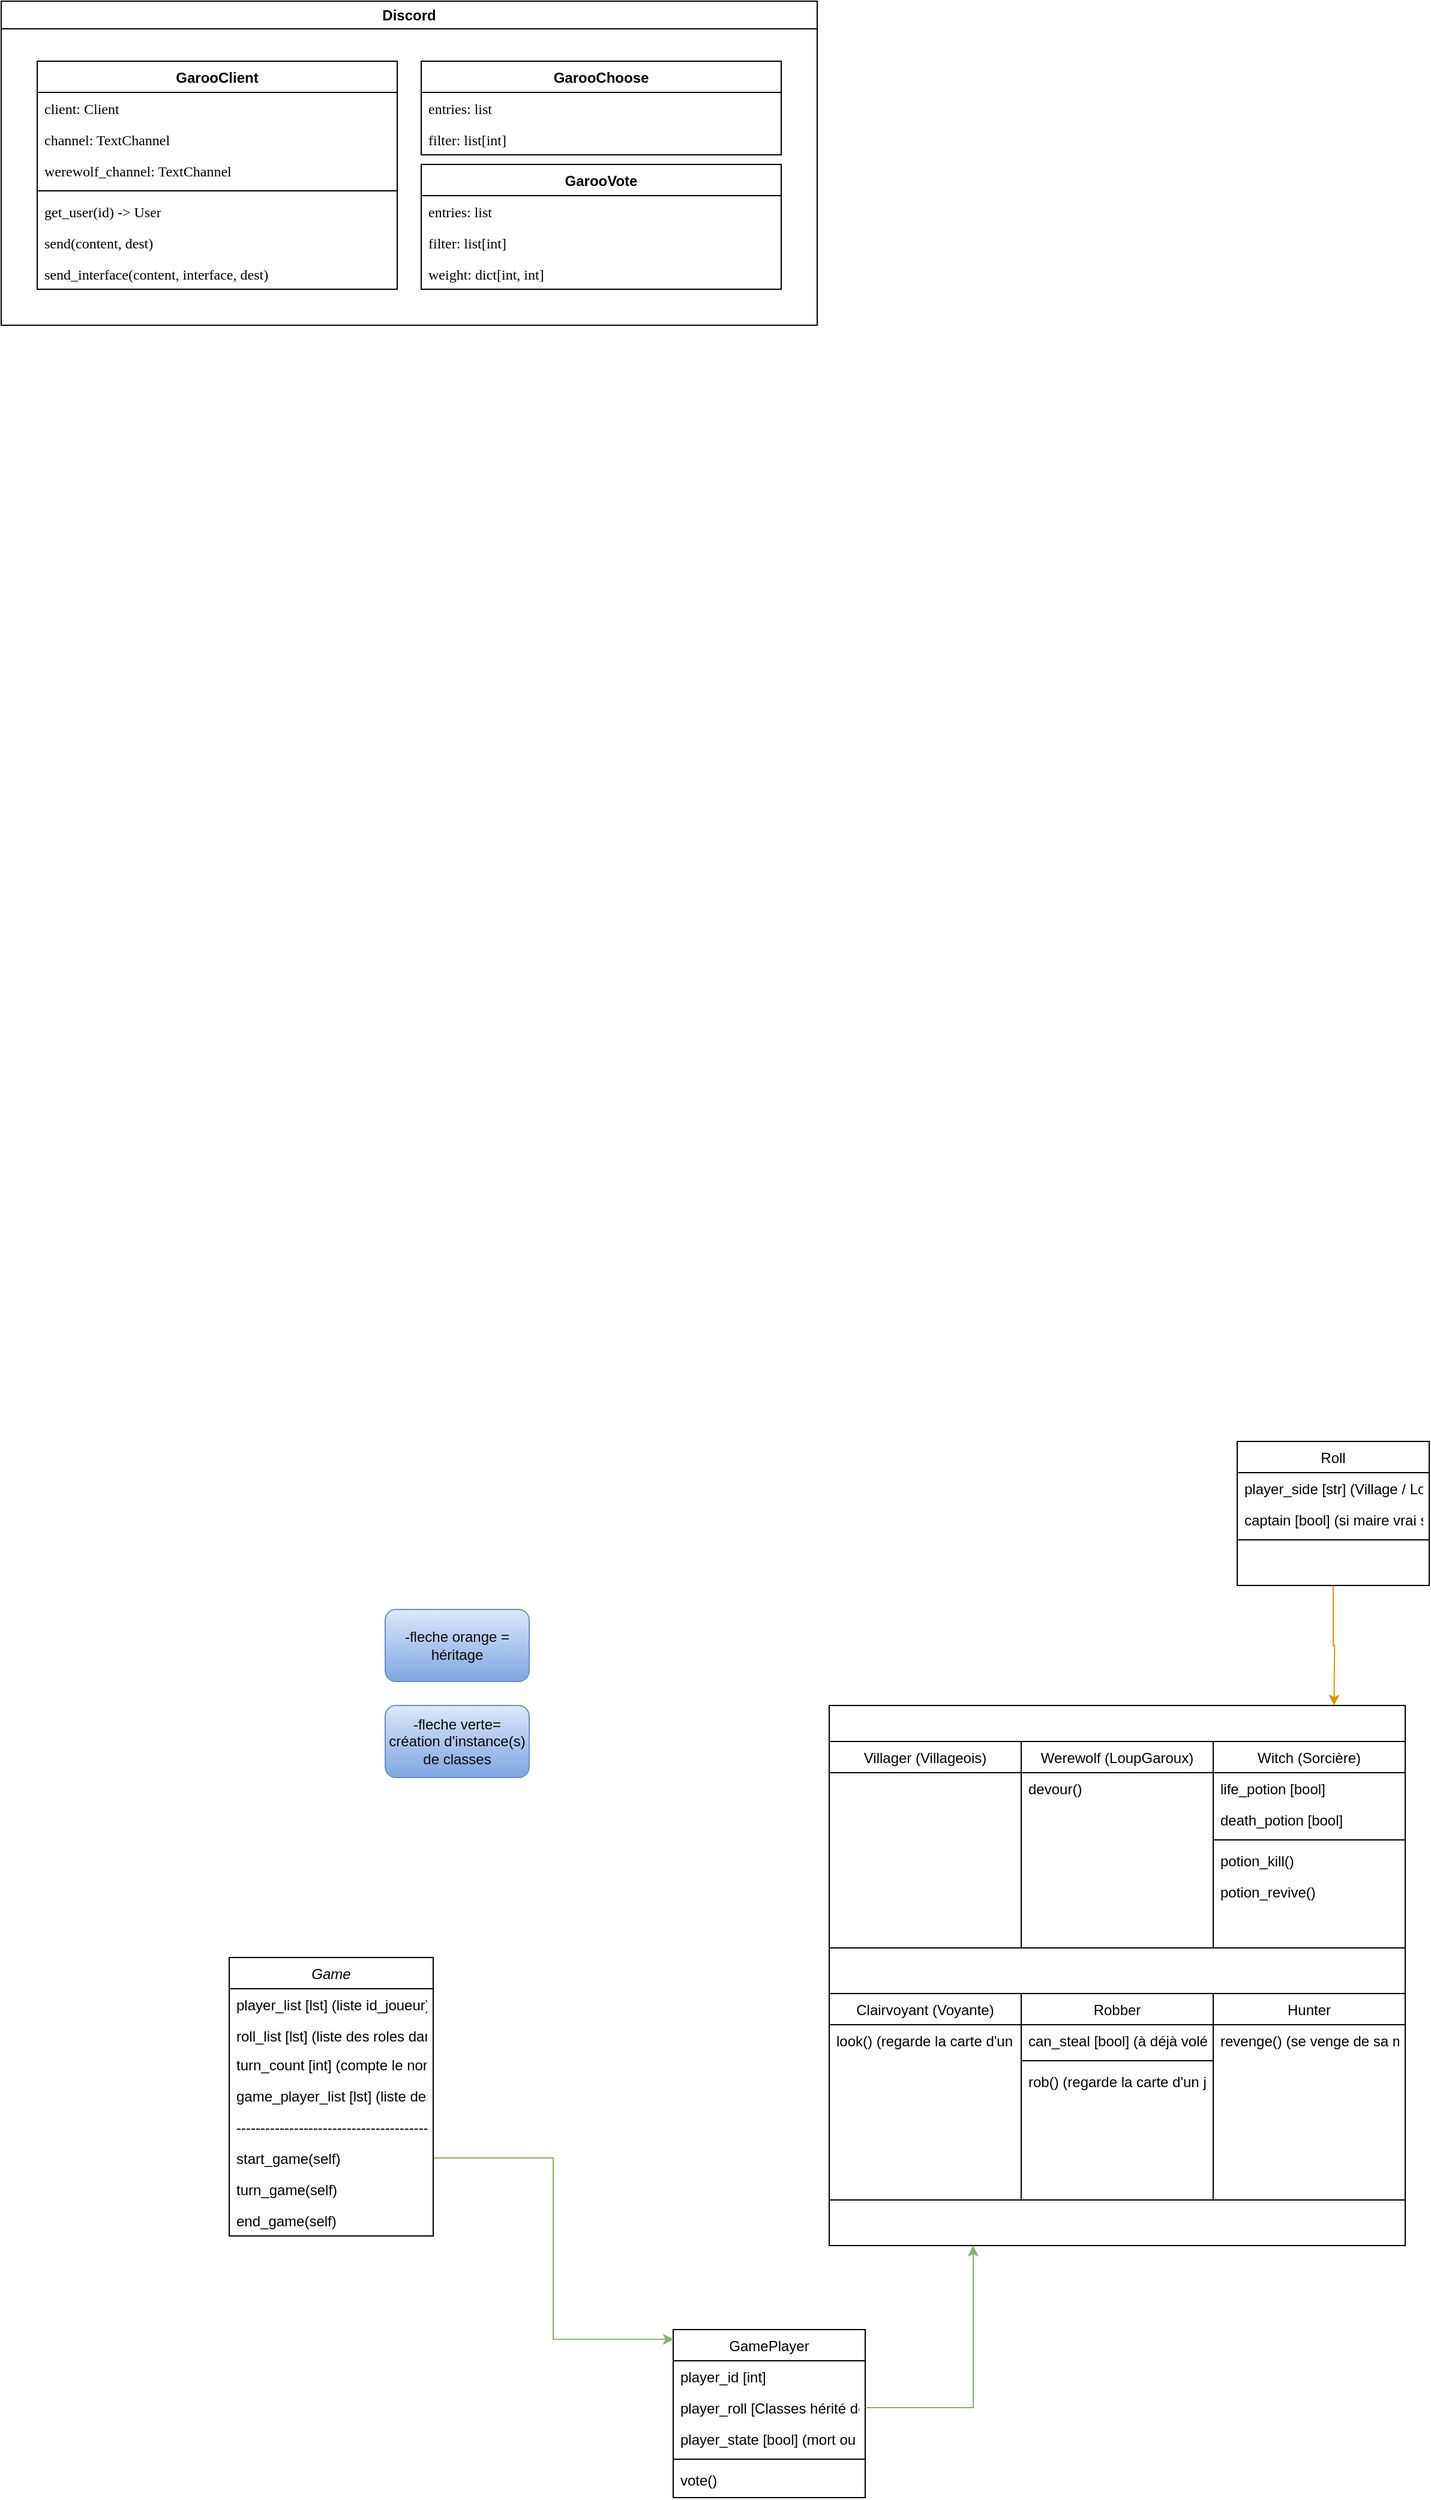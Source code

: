 <mxfile version="22.1.18" type="github">
  <diagram id="C5RBs43oDa-KdzZeNtuy" name="Page-1">
    <mxGraphModel dx="1793" dy="2142" grid="1" gridSize="10" guides="1" tooltips="1" connect="1" arrows="1" fold="1" page="1" pageScale="1" pageWidth="827" pageHeight="1169" math="0" shadow="0">
      <root>
        <mxCell id="WIyWlLk6GJQsqaUBKTNV-0" />
        <mxCell id="WIyWlLk6GJQsqaUBKTNV-1" parent="WIyWlLk6GJQsqaUBKTNV-0" />
        <mxCell id="zkfFHV4jXpPFQw0GAbJ--17" value="GamePlayer" style="swimlane;fontStyle=0;align=center;verticalAlign=top;childLayout=stackLayout;horizontal=1;startSize=26;horizontalStack=0;resizeParent=1;resizeLast=0;collapsible=1;marginBottom=0;rounded=0;shadow=0;strokeWidth=1;" parent="WIyWlLk6GJQsqaUBKTNV-1" vertex="1">
          <mxGeometry x="650" y="860" width="160" height="140" as="geometry">
            <mxRectangle x="550" y="140" width="160" height="26" as="alternateBounds" />
          </mxGeometry>
        </mxCell>
        <mxCell id="zkfFHV4jXpPFQw0GAbJ--18" value="player_id [int]" style="text;align=left;verticalAlign=top;spacingLeft=4;spacingRight=4;overflow=hidden;rotatable=0;points=[[0,0.5],[1,0.5]];portConstraint=eastwest;" parent="zkfFHV4jXpPFQw0GAbJ--17" vertex="1">
          <mxGeometry y="26" width="160" height="26" as="geometry" />
        </mxCell>
        <mxCell id="zkfFHV4jXpPFQw0GAbJ--19" value="player_roll [Classes hérité de Role]" style="text;align=left;verticalAlign=top;spacingLeft=4;spacingRight=4;overflow=hidden;rotatable=0;points=[[0,0.5],[1,0.5]];portConstraint=eastwest;rounded=0;shadow=0;html=0;" parent="zkfFHV4jXpPFQw0GAbJ--17" vertex="1">
          <mxGeometry y="52" width="160" height="26" as="geometry" />
        </mxCell>
        <mxCell id="zkfFHV4jXpPFQw0GAbJ--20" value="player_state [bool] (mort ou en vie)" style="text;align=left;verticalAlign=top;spacingLeft=4;spacingRight=4;overflow=hidden;rotatable=0;points=[[0,0.5],[1,0.5]];portConstraint=eastwest;rounded=0;shadow=0;html=0;" parent="zkfFHV4jXpPFQw0GAbJ--17" vertex="1">
          <mxGeometry y="78" width="160" height="26" as="geometry" />
        </mxCell>
        <mxCell id="zkfFHV4jXpPFQw0GAbJ--23" value="" style="line;html=1;strokeWidth=1;align=left;verticalAlign=middle;spacingTop=-1;spacingLeft=3;spacingRight=3;rotatable=0;labelPosition=right;points=[];portConstraint=eastwest;" parent="zkfFHV4jXpPFQw0GAbJ--17" vertex="1">
          <mxGeometry y="104" width="160" height="8" as="geometry" />
        </mxCell>
        <mxCell id="DoultNIS0TQ5STAEfrLW-66" value="vote()" style="text;align=left;verticalAlign=top;spacingLeft=4;spacingRight=4;overflow=hidden;rotatable=0;points=[[0,0.5],[1,0.5]];portConstraint=eastwest;rounded=0;shadow=0;html=0;" parent="zkfFHV4jXpPFQw0GAbJ--17" vertex="1">
          <mxGeometry y="112" width="160" height="26" as="geometry" />
        </mxCell>
        <mxCell id="DoultNIS0TQ5STAEfrLW-3" value="&lt;font color=&quot;#080808&quot;&gt;-fleche verte= création d&#39;instance(s) de classes&lt;/font&gt;" style="rounded=1;whiteSpace=wrap;html=1;fillColor=#dae8fc;gradientColor=#7ea6e0;strokeColor=#6c8ebf;" parent="WIyWlLk6GJQsqaUBKTNV-1" vertex="1">
          <mxGeometry x="410" y="340" width="120" height="60" as="geometry" />
        </mxCell>
        <mxCell id="DoultNIS0TQ5STAEfrLW-4" style="edgeStyle=orthogonalEdgeStyle;rounded=0;orthogonalLoop=1;jettySize=auto;html=1;exitX=1;exitY=0.5;exitDx=0;exitDy=0;entryX=0.003;entryY=0.058;entryDx=0;entryDy=0;entryPerimeter=0;fillColor=#d5e8d4;gradientColor=#97d077;strokeColor=#82b366;" parent="WIyWlLk6GJQsqaUBKTNV-1" source="4t2uHt-EQKmTGHbIk_kK-12" target="zkfFHV4jXpPFQw0GAbJ--17" edge="1">
          <mxGeometry relative="1" as="geometry" />
        </mxCell>
        <mxCell id="DoultNIS0TQ5STAEfrLW-13" style="edgeStyle=orthogonalEdgeStyle;rounded=0;orthogonalLoop=1;jettySize=auto;html=1;exitX=0.5;exitY=1;exitDx=0;exitDy=0;fillColor=#ffcd28;gradientColor=#ffa500;strokeColor=#d79b00;" parent="WIyWlLk6GJQsqaUBKTNV-1" source="DoultNIS0TQ5STAEfrLW-5" edge="1">
          <mxGeometry relative="1" as="geometry">
            <mxPoint x="1200.667" y="340" as="targetPoint" />
          </mxGeometry>
        </mxCell>
        <mxCell id="DoultNIS0TQ5STAEfrLW-5" value="Roll" style="swimlane;fontStyle=0;align=center;verticalAlign=top;childLayout=stackLayout;horizontal=1;startSize=26;horizontalStack=0;resizeParent=1;resizeLast=0;collapsible=1;marginBottom=0;rounded=0;shadow=0;strokeWidth=1;" parent="WIyWlLk6GJQsqaUBKTNV-1" vertex="1">
          <mxGeometry x="1120" y="120" width="160" height="120" as="geometry">
            <mxRectangle x="550" y="140" width="160" height="26" as="alternateBounds" />
          </mxGeometry>
        </mxCell>
        <mxCell id="DoultNIS0TQ5STAEfrLW-7" value="player_side [str] (Village / LoupsGaroux, à surcharger)" style="text;align=left;verticalAlign=top;spacingLeft=4;spacingRight=4;overflow=hidden;rotatable=0;points=[[0,0.5],[1,0.5]];portConstraint=eastwest;rounded=0;shadow=0;html=0;" parent="DoultNIS0TQ5STAEfrLW-5" vertex="1">
          <mxGeometry y="26" width="160" height="26" as="geometry" />
        </mxCell>
        <mxCell id="DoultNIS0TQ5STAEfrLW-65" value="captain [bool] (si maire vrai sinon faux)" style="text;align=left;verticalAlign=top;spacingLeft=4;spacingRight=4;overflow=hidden;rotatable=0;points=[[0,0.5],[1,0.5]];portConstraint=eastwest;rounded=0;shadow=0;html=0;" parent="DoultNIS0TQ5STAEfrLW-5" vertex="1">
          <mxGeometry y="52" width="160" height="26" as="geometry" />
        </mxCell>
        <mxCell id="DoultNIS0TQ5STAEfrLW-9" value="" style="line;html=1;strokeWidth=1;align=left;verticalAlign=middle;spacingTop=-1;spacingLeft=3;spacingRight=3;rotatable=0;labelPosition=right;points=[];portConstraint=eastwest;" parent="DoultNIS0TQ5STAEfrLW-5" vertex="1">
          <mxGeometry y="78" width="160" height="8" as="geometry" />
        </mxCell>
        <mxCell id="zkfFHV4jXpPFQw0GAbJ--0" value="Game" style="swimlane;fontStyle=2;align=center;verticalAlign=top;childLayout=stackLayout;horizontal=1;startSize=26;horizontalStack=0;resizeParent=1;resizeLast=0;collapsible=1;marginBottom=0;rounded=0;shadow=0;strokeWidth=1;" parent="WIyWlLk6GJQsqaUBKTNV-1" vertex="1">
          <mxGeometry x="280" y="550" width="170" height="232" as="geometry">
            <mxRectangle x="230" y="140" width="160" height="26" as="alternateBounds" />
          </mxGeometry>
        </mxCell>
        <mxCell id="zkfFHV4jXpPFQw0GAbJ--1" value="player_list [lst] (liste id_joueur)" style="text;align=left;verticalAlign=top;spacingLeft=4;spacingRight=4;overflow=hidden;rotatable=0;points=[[0,0.5],[1,0.5]];portConstraint=eastwest;" parent="zkfFHV4jXpPFQw0GAbJ--0" vertex="1">
          <mxGeometry y="26" width="170" height="26" as="geometry" />
        </mxCell>
        <mxCell id="zkfFHV4jXpPFQw0GAbJ--5" value="roll_list [lst] (liste des roles dans le jeu)" style="text;align=left;verticalAlign=top;spacingLeft=4;spacingRight=4;overflow=hidden;rotatable=0;points=[[0,0.5],[1,0.5]];portConstraint=eastwest;" parent="zkfFHV4jXpPFQw0GAbJ--0" vertex="1">
          <mxGeometry y="52" width="170" height="24" as="geometry" />
        </mxCell>
        <mxCell id="DoultNIS0TQ5STAEfrLW-71" value="turn_count [int] (compte le nombre de tour de jeu (quand le jour se lève +1 tour)" style="text;align=left;verticalAlign=top;spacingLeft=4;spacingRight=4;overflow=hidden;rotatable=0;points=[[0,0.5],[1,0.5]];portConstraint=eastwest;rounded=0;shadow=0;html=0;" parent="zkfFHV4jXpPFQw0GAbJ--0" vertex="1">
          <mxGeometry y="76" width="170" height="26" as="geometry" />
        </mxCell>
        <mxCell id="DoultNIS0TQ5STAEfrLW-76" value="game_player_list [lst] (liste des joueurs de class GamePlayer" style="text;align=left;verticalAlign=top;spacingLeft=4;spacingRight=4;overflow=hidden;rotatable=0;points=[[0,0.5],[1,0.5]];portConstraint=eastwest;rounded=0;shadow=0;html=0;" parent="zkfFHV4jXpPFQw0GAbJ--0" vertex="1">
          <mxGeometry y="102" width="170" height="26" as="geometry" />
        </mxCell>
        <mxCell id="DoultNIS0TQ5STAEfrLW-75" value="------------------------------------------" style="text;align=left;verticalAlign=top;spacingLeft=4;spacingRight=4;overflow=hidden;rotatable=0;points=[[0,0.5],[1,0.5]];portConstraint=eastwest;rounded=0;shadow=0;html=0;" parent="zkfFHV4jXpPFQw0GAbJ--0" vertex="1">
          <mxGeometry y="128" width="170" height="26" as="geometry" />
        </mxCell>
        <mxCell id="4t2uHt-EQKmTGHbIk_kK-12" value="start_game(self)" style="text;align=left;verticalAlign=top;spacingLeft=4;spacingRight=4;overflow=hidden;rotatable=0;points=[[0,0.5],[1,0.5]];portConstraint=eastwest;rounded=0;shadow=0;html=0;" parent="zkfFHV4jXpPFQw0GAbJ--0" vertex="1">
          <mxGeometry y="154" width="170" height="26" as="geometry" />
        </mxCell>
        <mxCell id="4t2uHt-EQKmTGHbIk_kK-13" value="turn_game(self)" style="text;align=left;verticalAlign=top;spacingLeft=4;spacingRight=4;overflow=hidden;rotatable=0;points=[[0,0.5],[1,0.5]];portConstraint=eastwest;rounded=0;shadow=0;html=0;" parent="zkfFHV4jXpPFQw0GAbJ--0" vertex="1">
          <mxGeometry y="180" width="170" height="26" as="geometry" />
        </mxCell>
        <mxCell id="4t2uHt-EQKmTGHbIk_kK-14" value="end_game(self)" style="text;align=left;verticalAlign=top;spacingLeft=4;spacingRight=4;overflow=hidden;rotatable=0;points=[[0,0.5],[1,0.5]];portConstraint=eastwest;rounded=0;shadow=0;html=0;" parent="zkfFHV4jXpPFQw0GAbJ--0" vertex="1">
          <mxGeometry y="206" width="170" height="26" as="geometry" />
        </mxCell>
        <mxCell id="DoultNIS0TQ5STAEfrLW-14" value="" style="rounded=0;whiteSpace=wrap;html=1;" parent="WIyWlLk6GJQsqaUBKTNV-1" vertex="1">
          <mxGeometry x="780" y="340" width="480" height="450" as="geometry" />
        </mxCell>
        <mxCell id="DoultNIS0TQ5STAEfrLW-22" value="Villager (Villageois)" style="swimlane;fontStyle=0;align=center;verticalAlign=top;childLayout=stackLayout;horizontal=1;startSize=26;horizontalStack=0;resizeParent=1;resizeLast=0;collapsible=1;marginBottom=0;rounded=0;shadow=0;strokeWidth=1;" parent="WIyWlLk6GJQsqaUBKTNV-1" vertex="1">
          <mxGeometry x="780" y="370" width="160" height="172" as="geometry">
            <mxRectangle x="550" y="140" width="160" height="26" as="alternateBounds" />
          </mxGeometry>
        </mxCell>
        <mxCell id="DoultNIS0TQ5STAEfrLW-29" value="Witch (Sorcière)" style="swimlane;fontStyle=0;align=center;verticalAlign=top;childLayout=stackLayout;horizontal=1;startSize=26;horizontalStack=0;resizeParent=1;resizeLast=0;collapsible=1;marginBottom=0;rounded=0;shadow=0;strokeWidth=1;" parent="WIyWlLk6GJQsqaUBKTNV-1" vertex="1">
          <mxGeometry x="1100" y="370" width="160" height="172" as="geometry">
            <mxRectangle x="550" y="140" width="160" height="26" as="alternateBounds" />
          </mxGeometry>
        </mxCell>
        <mxCell id="DoultNIS0TQ5STAEfrLW-30" value="life_potion [bool]" style="text;align=left;verticalAlign=top;spacingLeft=4;spacingRight=4;overflow=hidden;rotatable=0;points=[[0,0.5],[1,0.5]];portConstraint=eastwest;" parent="DoultNIS0TQ5STAEfrLW-29" vertex="1">
          <mxGeometry y="26" width="160" height="26" as="geometry" />
        </mxCell>
        <mxCell id="DoultNIS0TQ5STAEfrLW-31" value="death_potion [bool]" style="text;align=left;verticalAlign=top;spacingLeft=4;spacingRight=4;overflow=hidden;rotatable=0;points=[[0,0.5],[1,0.5]];portConstraint=eastwest;rounded=0;shadow=0;html=0;" parent="DoultNIS0TQ5STAEfrLW-29" vertex="1">
          <mxGeometry y="52" width="160" height="26" as="geometry" />
        </mxCell>
        <mxCell id="DoultNIS0TQ5STAEfrLW-33" value="" style="line;html=1;strokeWidth=1;align=left;verticalAlign=middle;spacingTop=-1;spacingLeft=3;spacingRight=3;rotatable=0;labelPosition=right;points=[];portConstraint=eastwest;" parent="DoultNIS0TQ5STAEfrLW-29" vertex="1">
          <mxGeometry y="78" width="160" height="8" as="geometry" />
        </mxCell>
        <mxCell id="DoultNIS0TQ5STAEfrLW-34" value="potion_kill()" style="text;align=left;verticalAlign=top;spacingLeft=4;spacingRight=4;overflow=hidden;rotatable=0;points=[[0,0.5],[1,0.5]];portConstraint=eastwest;" parent="DoultNIS0TQ5STAEfrLW-29" vertex="1">
          <mxGeometry y="86" width="160" height="26" as="geometry" />
        </mxCell>
        <mxCell id="DoultNIS0TQ5STAEfrLW-35" value="potion_revive()" style="text;align=left;verticalAlign=top;spacingLeft=4;spacingRight=4;overflow=hidden;rotatable=0;points=[[0,0.5],[1,0.5]];portConstraint=eastwest;" parent="DoultNIS0TQ5STAEfrLW-29" vertex="1">
          <mxGeometry y="112" width="160" height="26" as="geometry" />
        </mxCell>
        <mxCell id="DoultNIS0TQ5STAEfrLW-36" value="Werewolf (LoupGaroux)" style="swimlane;fontStyle=0;align=center;verticalAlign=top;childLayout=stackLayout;horizontal=1;startSize=26;horizontalStack=0;resizeParent=1;resizeLast=0;collapsible=1;marginBottom=0;rounded=0;shadow=0;strokeWidth=1;" parent="WIyWlLk6GJQsqaUBKTNV-1" vertex="1">
          <mxGeometry x="940" y="370" width="160" height="172" as="geometry">
            <mxRectangle x="550" y="140" width="160" height="26" as="alternateBounds" />
          </mxGeometry>
        </mxCell>
        <mxCell id="DoultNIS0TQ5STAEfrLW-42" value="devour()" style="text;align=left;verticalAlign=top;spacingLeft=4;spacingRight=4;overflow=hidden;rotatable=0;points=[[0,0.5],[1,0.5]];portConstraint=eastwest;" parent="DoultNIS0TQ5STAEfrLW-36" vertex="1">
          <mxGeometry y="26" width="160" height="26" as="geometry" />
        </mxCell>
        <mxCell id="DoultNIS0TQ5STAEfrLW-43" value="Clairvoyant (Voyante)" style="swimlane;fontStyle=0;align=center;verticalAlign=top;childLayout=stackLayout;horizontal=1;startSize=26;horizontalStack=0;resizeParent=1;resizeLast=0;collapsible=1;marginBottom=0;rounded=0;shadow=0;strokeWidth=1;" parent="WIyWlLk6GJQsqaUBKTNV-1" vertex="1">
          <mxGeometry x="780" y="580" width="160" height="172" as="geometry">
            <mxRectangle x="550" y="140" width="160" height="26" as="alternateBounds" />
          </mxGeometry>
        </mxCell>
        <mxCell id="DoultNIS0TQ5STAEfrLW-48" value="look() (regarde la carte d&#39;un joueur)" style="text;align=left;verticalAlign=top;spacingLeft=4;spacingRight=4;overflow=hidden;rotatable=0;points=[[0,0.5],[1,0.5]];portConstraint=eastwest;" parent="DoultNIS0TQ5STAEfrLW-43" vertex="1">
          <mxGeometry y="26" width="160" height="26" as="geometry" />
        </mxCell>
        <mxCell id="DoultNIS0TQ5STAEfrLW-51" value="Robber" style="swimlane;fontStyle=0;align=center;verticalAlign=top;childLayout=stackLayout;horizontal=1;startSize=26;horizontalStack=0;resizeParent=1;resizeLast=0;collapsible=1;marginBottom=0;rounded=0;shadow=0;strokeWidth=1;" parent="WIyWlLk6GJQsqaUBKTNV-1" vertex="1">
          <mxGeometry x="940" y="580" width="160" height="172" as="geometry">
            <mxRectangle x="550" y="140" width="160" height="26" as="alternateBounds" />
          </mxGeometry>
        </mxCell>
        <mxCell id="DoultNIS0TQ5STAEfrLW-52" value="can_steal [bool] (à déjà volé ou non)" style="text;align=left;verticalAlign=top;spacingLeft=4;spacingRight=4;overflow=hidden;rotatable=0;points=[[0,0.5],[1,0.5]];portConstraint=eastwest;" parent="DoultNIS0TQ5STAEfrLW-51" vertex="1">
          <mxGeometry y="26" width="160" height="26" as="geometry" />
        </mxCell>
        <mxCell id="DoultNIS0TQ5STAEfrLW-55" value="" style="line;html=1;strokeWidth=1;align=left;verticalAlign=middle;spacingTop=-1;spacingLeft=3;spacingRight=3;rotatable=0;labelPosition=right;points=[];portConstraint=eastwest;" parent="DoultNIS0TQ5STAEfrLW-51" vertex="1">
          <mxGeometry y="52" width="160" height="8" as="geometry" />
        </mxCell>
        <mxCell id="DoultNIS0TQ5STAEfrLW-56" value="rob() (regarde la carte d&#39;un joueur, peut la voler ou non, can_steal = false)" style="text;align=left;verticalAlign=top;spacingLeft=4;spacingRight=4;overflow=hidden;rotatable=0;points=[[0,0.5],[1,0.5]];portConstraint=eastwest;" parent="DoultNIS0TQ5STAEfrLW-51" vertex="1">
          <mxGeometry y="60" width="160" height="26" as="geometry" />
        </mxCell>
        <mxCell id="DoultNIS0TQ5STAEfrLW-58" value="Hunter" style="swimlane;fontStyle=0;align=center;verticalAlign=top;childLayout=stackLayout;horizontal=1;startSize=26;horizontalStack=0;resizeParent=1;resizeLast=0;collapsible=1;marginBottom=0;rounded=0;shadow=0;strokeWidth=1;" parent="WIyWlLk6GJQsqaUBKTNV-1" vertex="1">
          <mxGeometry x="1100" y="580" width="160" height="172" as="geometry">
            <mxRectangle x="550" y="140" width="160" height="26" as="alternateBounds" />
          </mxGeometry>
        </mxCell>
        <mxCell id="DoultNIS0TQ5STAEfrLW-63" value="revenge() (se venge de sa mort en tuant quelqu&#39;un)" style="text;align=left;verticalAlign=top;spacingLeft=4;spacingRight=4;overflow=hidden;rotatable=0;points=[[0,0.5],[1,0.5]];portConstraint=eastwest;" parent="DoultNIS0TQ5STAEfrLW-58" vertex="1">
          <mxGeometry y="26" width="160" height="26" as="geometry" />
        </mxCell>
        <mxCell id="DoultNIS0TQ5STAEfrLW-69" value="&lt;font color=&quot;#080808&quot;&gt;-fleche orange = héritage&lt;/font&gt;" style="rounded=1;whiteSpace=wrap;html=1;fillColor=#dae8fc;gradientColor=#7ea6e0;strokeColor=#6c8ebf;" parent="WIyWlLk6GJQsqaUBKTNV-1" vertex="1">
          <mxGeometry x="410" y="260" width="120" height="60" as="geometry" />
        </mxCell>
        <mxCell id="DoultNIS0TQ5STAEfrLW-70" style="edgeStyle=orthogonalEdgeStyle;rounded=0;orthogonalLoop=1;jettySize=auto;html=1;exitX=1;exitY=0.5;exitDx=0;exitDy=0;entryX=0.25;entryY=1;entryDx=0;entryDy=0;fillColor=#d5e8d4;gradientColor=#97d077;strokeColor=#82b366;" parent="WIyWlLk6GJQsqaUBKTNV-1" source="zkfFHV4jXpPFQw0GAbJ--19" target="DoultNIS0TQ5STAEfrLW-14" edge="1">
          <mxGeometry relative="1" as="geometry" />
        </mxCell>
        <mxCell id="vwav6zHp-3fSaBwESQIt-0" value="Discord" style="swimlane;whiteSpace=wrap;html=1;" vertex="1" parent="WIyWlLk6GJQsqaUBKTNV-1">
          <mxGeometry x="90" y="-1080" width="680" height="270" as="geometry" />
        </mxCell>
        <mxCell id="vwav6zHp-3fSaBwESQIt-7" value="GarooClient" style="swimlane;fontStyle=1;align=center;verticalAlign=top;childLayout=stackLayout;horizontal=1;startSize=26;horizontalStack=0;resizeParent=1;resizeParentMax=0;resizeLast=0;collapsible=1;marginBottom=0;whiteSpace=wrap;html=1;" vertex="1" parent="vwav6zHp-3fSaBwESQIt-0">
          <mxGeometry x="30" y="50" width="300" height="190" as="geometry" />
        </mxCell>
        <mxCell id="vwav6zHp-3fSaBwESQIt-8" value="client: Client" style="text;align=left;verticalAlign=top;spacingLeft=4;spacingRight=4;overflow=hidden;rotatable=0;points=[[0,0.5],[1,0.5]];portConstraint=eastwest;whiteSpace=wrap;fontFamily=Lucida Console;labelBackgroundColor=none;labelBorderColor=none;html=1;rounded=0;glass=0;" vertex="1" parent="vwav6zHp-3fSaBwESQIt-7">
          <mxGeometry y="26" width="300" height="26" as="geometry" />
        </mxCell>
        <mxCell id="vwav6zHp-3fSaBwESQIt-12" value="channel: TextChannel" style="text;align=left;verticalAlign=top;spacingLeft=4;spacingRight=4;overflow=hidden;rotatable=0;points=[[0,0.5],[1,0.5]];portConstraint=eastwest;whiteSpace=wrap;fontFamily=Lucida Console;labelBackgroundColor=none;labelBorderColor=none;html=1;rounded=0;glass=0;" vertex="1" parent="vwav6zHp-3fSaBwESQIt-7">
          <mxGeometry y="52" width="300" height="26" as="geometry" />
        </mxCell>
        <mxCell id="vwav6zHp-3fSaBwESQIt-13" value="werewolf_channel: TextChannel" style="text;align=left;verticalAlign=top;spacingLeft=4;spacingRight=4;overflow=hidden;rotatable=0;points=[[0,0.5],[1,0.5]];portConstraint=eastwest;whiteSpace=wrap;fontFamily=Lucida Console;labelBackgroundColor=none;labelBorderColor=none;html=1;rounded=0;glass=0;" vertex="1" parent="vwav6zHp-3fSaBwESQIt-7">
          <mxGeometry y="78" width="300" height="26" as="geometry" />
        </mxCell>
        <mxCell id="vwav6zHp-3fSaBwESQIt-9" value="" style="line;strokeWidth=1;fillColor=none;align=left;verticalAlign=middle;spacingTop=-1;spacingLeft=3;spacingRight=3;rotatable=0;labelPosition=right;points=[];portConstraint=eastwest;strokeColor=inherit;" vertex="1" parent="vwav6zHp-3fSaBwESQIt-7">
          <mxGeometry y="104" width="300" height="8" as="geometry" />
        </mxCell>
        <mxCell id="vwav6zHp-3fSaBwESQIt-10" value="&lt;font face=&quot;Lucida Console&quot;&gt;get_user(id) -&amp;gt; User&lt;br&gt;&lt;/font&gt;" style="text;strokeColor=none;fillColor=none;align=left;verticalAlign=top;spacingLeft=4;spacingRight=4;overflow=hidden;rotatable=0;points=[[0,0.5],[1,0.5]];portConstraint=eastwest;whiteSpace=wrap;html=1;" vertex="1" parent="vwav6zHp-3fSaBwESQIt-7">
          <mxGeometry y="112" width="300" height="26" as="geometry" />
        </mxCell>
        <mxCell id="vwav6zHp-3fSaBwESQIt-17" value="&lt;font face=&quot;Lucida Console&quot;&gt;send(content, dest)&lt;br&gt;&lt;/font&gt;" style="text;strokeColor=none;fillColor=none;align=left;verticalAlign=top;spacingLeft=4;spacingRight=4;overflow=hidden;rotatable=0;points=[[0,0.5],[1,0.5]];portConstraint=eastwest;whiteSpace=wrap;html=1;" vertex="1" parent="vwav6zHp-3fSaBwESQIt-7">
          <mxGeometry y="138" width="300" height="26" as="geometry" />
        </mxCell>
        <mxCell id="vwav6zHp-3fSaBwESQIt-18" value="&lt;font face=&quot;Lucida Console&quot;&gt;send_interface(content, interface, dest)&lt;br&gt;&lt;/font&gt;" style="text;strokeColor=none;fillColor=none;align=left;verticalAlign=top;spacingLeft=4;spacingRight=4;overflow=hidden;rotatable=0;points=[[0,0.5],[1,0.5]];portConstraint=eastwest;whiteSpace=wrap;html=1;" vertex="1" parent="vwav6zHp-3fSaBwESQIt-7">
          <mxGeometry y="164" width="300" height="26" as="geometry" />
        </mxCell>
        <mxCell id="vwav6zHp-3fSaBwESQIt-21" value="GarooChoose" style="swimlane;fontStyle=1;align=center;verticalAlign=top;childLayout=stackLayout;horizontal=1;startSize=26;horizontalStack=0;resizeParent=1;resizeParentMax=0;resizeLast=0;collapsible=1;marginBottom=0;whiteSpace=wrap;html=1;" vertex="1" parent="vwav6zHp-3fSaBwESQIt-0">
          <mxGeometry x="350" y="50" width="300" height="78" as="geometry" />
        </mxCell>
        <mxCell id="vwav6zHp-3fSaBwESQIt-22" value="entries: list" style="text;align=left;verticalAlign=top;spacingLeft=4;spacingRight=4;overflow=hidden;rotatable=0;points=[[0,0.5],[1,0.5]];portConstraint=eastwest;whiteSpace=wrap;fontFamily=Lucida Console;labelBackgroundColor=none;labelBorderColor=none;html=1;rounded=0;glass=0;" vertex="1" parent="vwav6zHp-3fSaBwESQIt-21">
          <mxGeometry y="26" width="300" height="26" as="geometry" />
        </mxCell>
        <mxCell id="vwav6zHp-3fSaBwESQIt-23" value="filter: list[int]" style="text;align=left;verticalAlign=top;spacingLeft=4;spacingRight=4;overflow=hidden;rotatable=0;points=[[0,0.5],[1,0.5]];portConstraint=eastwest;whiteSpace=wrap;fontFamily=Lucida Console;labelBackgroundColor=none;labelBorderColor=none;html=1;rounded=0;glass=0;" vertex="1" parent="vwav6zHp-3fSaBwESQIt-21">
          <mxGeometry y="52" width="300" height="26" as="geometry" />
        </mxCell>
        <mxCell id="vwav6zHp-3fSaBwESQIt-29" value="GarooVote" style="swimlane;fontStyle=1;align=center;verticalAlign=top;childLayout=stackLayout;horizontal=1;startSize=26;horizontalStack=0;resizeParent=1;resizeParentMax=0;resizeLast=0;collapsible=1;marginBottom=0;whiteSpace=wrap;html=1;" vertex="1" parent="vwav6zHp-3fSaBwESQIt-0">
          <mxGeometry x="350" y="136" width="300" height="104" as="geometry" />
        </mxCell>
        <mxCell id="vwav6zHp-3fSaBwESQIt-30" value="entries: list" style="text;align=left;verticalAlign=top;spacingLeft=4;spacingRight=4;overflow=hidden;rotatable=0;points=[[0,0.5],[1,0.5]];portConstraint=eastwest;whiteSpace=wrap;fontFamily=Lucida Console;labelBackgroundColor=none;labelBorderColor=none;html=1;rounded=0;glass=0;" vertex="1" parent="vwav6zHp-3fSaBwESQIt-29">
          <mxGeometry y="26" width="300" height="26" as="geometry" />
        </mxCell>
        <mxCell id="vwav6zHp-3fSaBwESQIt-31" value="filter: list[int]" style="text;align=left;verticalAlign=top;spacingLeft=4;spacingRight=4;overflow=hidden;rotatable=0;points=[[0,0.5],[1,0.5]];portConstraint=eastwest;whiteSpace=wrap;fontFamily=Lucida Console;labelBackgroundColor=none;labelBorderColor=none;html=1;rounded=0;glass=0;" vertex="1" parent="vwav6zHp-3fSaBwESQIt-29">
          <mxGeometry y="52" width="300" height="26" as="geometry" />
        </mxCell>
        <mxCell id="vwav6zHp-3fSaBwESQIt-32" value="weight: dict[int, int]" style="text;align=left;verticalAlign=top;spacingLeft=4;spacingRight=4;overflow=hidden;rotatable=0;points=[[0,0.5],[1,0.5]];portConstraint=eastwest;whiteSpace=wrap;fontFamily=Lucida Console;labelBackgroundColor=none;labelBorderColor=none;html=1;rounded=0;glass=0;" vertex="1" parent="vwav6zHp-3fSaBwESQIt-29">
          <mxGeometry y="78" width="300" height="26" as="geometry" />
        </mxCell>
      </root>
    </mxGraphModel>
  </diagram>
</mxfile>
